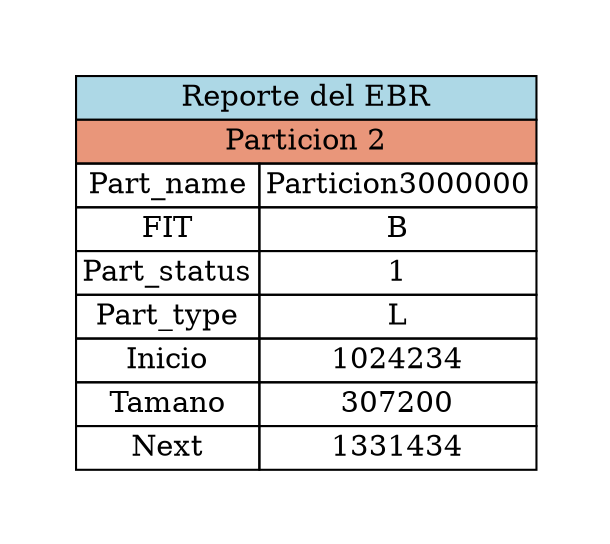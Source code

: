 digraph { graph [pad="0.5", nodesep="0.5", ranksep="2", splines="ortho"];node [shape=plain]rankdir=LR;Foo [label=<<table border="0" cellborder="1" cellspacing="0"><tr><td colspan="2" bgcolor="lightblue">Reporte del EBR</td></tr><tr><td colspan="2" bgcolor="darksalmon">Particion 2</td></tr><tr><td>Part_name</td><td>Particion3000000</td></tr><tr><td>FIT</td><td>B</td></tr><tr><td>Part_status</td><td>1</td></tr><tr><td>Part_type</td><td>L</td></tr><tr><td>Inicio</td><td>1024234</td></tr><tr><td>Tamano</td><td>307200</td></tr><tr><td>Next</td><td>1331434</td></tr></table>>];}